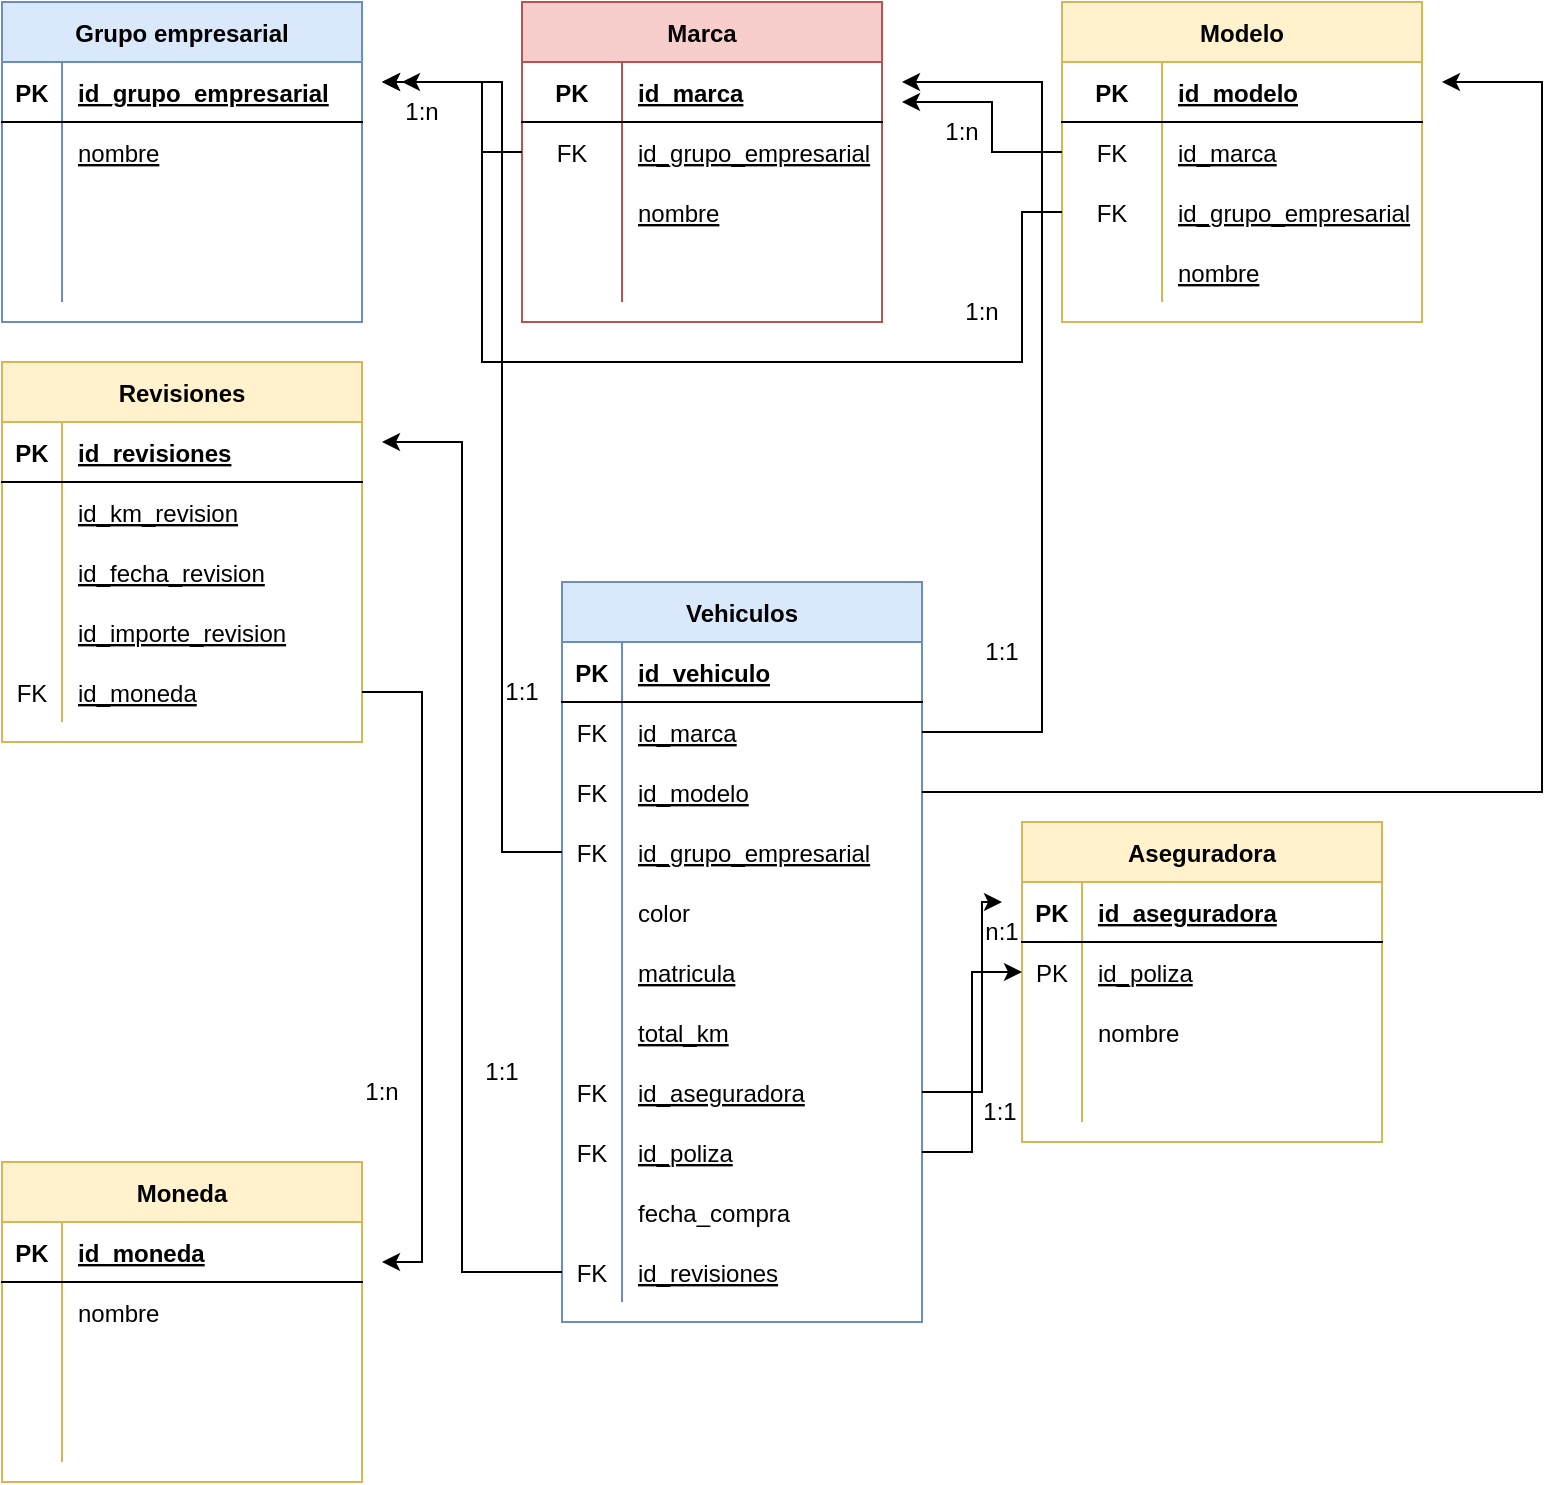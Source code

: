 <mxfile version="20.3.0" type="device"><diagram id="R2lEEEUBdFMjLlhIrx00" name="Page-1"><mxGraphModel dx="1422" dy="857" grid="1" gridSize="10" guides="1" tooltips="1" connect="1" arrows="1" fold="1" page="1" pageScale="1" pageWidth="850" pageHeight="1100" math="0" shadow="0" extFonts="Permanent Marker^https://fonts.googleapis.com/css?family=Permanent+Marker"><root><mxCell id="0"/><mxCell id="1" parent="0"/><mxCell id="Fp24YsjVbEbdBjjGqrhD-1" value="Vehiculos" style="shape=table;startSize=30;container=1;collapsible=1;childLayout=tableLayout;fixedRows=1;rowLines=0;fontStyle=1;align=center;resizeLast=1;fillColor=#dae8fc;strokeColor=#6c8ebf;" vertex="1" parent="1"><mxGeometry x="330" y="360" width="180" height="370" as="geometry"/></mxCell><mxCell id="Fp24YsjVbEbdBjjGqrhD-2" value="" style="shape=tableRow;horizontal=0;startSize=0;swimlaneHead=0;swimlaneBody=0;fillColor=none;collapsible=0;dropTarget=0;points=[[0,0.5],[1,0.5]];portConstraint=eastwest;top=0;left=0;right=0;bottom=1;" vertex="1" parent="Fp24YsjVbEbdBjjGqrhD-1"><mxGeometry y="30" width="180" height="30" as="geometry"/></mxCell><mxCell id="Fp24YsjVbEbdBjjGqrhD-3" value="PK" style="shape=partialRectangle;connectable=0;fillColor=none;top=0;left=0;bottom=0;right=0;fontStyle=1;overflow=hidden;" vertex="1" parent="Fp24YsjVbEbdBjjGqrhD-2"><mxGeometry width="30" height="30" as="geometry"><mxRectangle width="30" height="30" as="alternateBounds"/></mxGeometry></mxCell><mxCell id="Fp24YsjVbEbdBjjGqrhD-4" value="id_vehiculo" style="shape=partialRectangle;connectable=0;fillColor=none;top=0;left=0;bottom=0;right=0;align=left;spacingLeft=6;fontStyle=5;overflow=hidden;" vertex="1" parent="Fp24YsjVbEbdBjjGqrhD-2"><mxGeometry x="30" width="150" height="30" as="geometry"><mxRectangle width="150" height="30" as="alternateBounds"/></mxGeometry></mxCell><mxCell id="Fp24YsjVbEbdBjjGqrhD-5" value="" style="shape=tableRow;horizontal=0;startSize=0;swimlaneHead=0;swimlaneBody=0;fillColor=none;collapsible=0;dropTarget=0;points=[[0,0.5],[1,0.5]];portConstraint=eastwest;top=0;left=0;right=0;bottom=0;" vertex="1" parent="Fp24YsjVbEbdBjjGqrhD-1"><mxGeometry y="60" width="180" height="30" as="geometry"/></mxCell><mxCell id="Fp24YsjVbEbdBjjGqrhD-6" value="FK" style="shape=partialRectangle;connectable=0;fillColor=none;top=0;left=0;bottom=0;right=0;editable=1;overflow=hidden;" vertex="1" parent="Fp24YsjVbEbdBjjGqrhD-5"><mxGeometry width="30" height="30" as="geometry"><mxRectangle width="30" height="30" as="alternateBounds"/></mxGeometry></mxCell><mxCell id="Fp24YsjVbEbdBjjGqrhD-7" value="id_marca" style="shape=partialRectangle;connectable=0;fillColor=none;top=0;left=0;bottom=0;right=0;align=left;spacingLeft=6;overflow=hidden;fontStyle=4" vertex="1" parent="Fp24YsjVbEbdBjjGqrhD-5"><mxGeometry x="30" width="150" height="30" as="geometry"><mxRectangle width="150" height="30" as="alternateBounds"/></mxGeometry></mxCell><mxCell id="Fp24YsjVbEbdBjjGqrhD-8" value="" style="shape=tableRow;horizontal=0;startSize=0;swimlaneHead=0;swimlaneBody=0;fillColor=none;collapsible=0;dropTarget=0;points=[[0,0.5],[1,0.5]];portConstraint=eastwest;top=0;left=0;right=0;bottom=0;" vertex="1" parent="Fp24YsjVbEbdBjjGqrhD-1"><mxGeometry y="90" width="180" height="30" as="geometry"/></mxCell><mxCell id="Fp24YsjVbEbdBjjGqrhD-9" value="FK" style="shape=partialRectangle;connectable=0;fillColor=none;top=0;left=0;bottom=0;right=0;editable=1;overflow=hidden;" vertex="1" parent="Fp24YsjVbEbdBjjGqrhD-8"><mxGeometry width="30" height="30" as="geometry"><mxRectangle width="30" height="30" as="alternateBounds"/></mxGeometry></mxCell><mxCell id="Fp24YsjVbEbdBjjGqrhD-10" value="id_modelo" style="shape=partialRectangle;connectable=0;fillColor=none;top=0;left=0;bottom=0;right=0;align=left;spacingLeft=6;overflow=hidden;fontStyle=4" vertex="1" parent="Fp24YsjVbEbdBjjGqrhD-8"><mxGeometry x="30" width="150" height="30" as="geometry"><mxRectangle width="150" height="30" as="alternateBounds"/></mxGeometry></mxCell><mxCell id="Fp24YsjVbEbdBjjGqrhD-11" value="" style="shape=tableRow;horizontal=0;startSize=0;swimlaneHead=0;swimlaneBody=0;fillColor=none;collapsible=0;dropTarget=0;points=[[0,0.5],[1,0.5]];portConstraint=eastwest;top=0;left=0;right=0;bottom=0;" vertex="1" parent="Fp24YsjVbEbdBjjGqrhD-1"><mxGeometry y="120" width="180" height="30" as="geometry"/></mxCell><mxCell id="Fp24YsjVbEbdBjjGqrhD-12" value="FK" style="shape=partialRectangle;connectable=0;fillColor=none;top=0;left=0;bottom=0;right=0;editable=1;overflow=hidden;" vertex="1" parent="Fp24YsjVbEbdBjjGqrhD-11"><mxGeometry width="30" height="30" as="geometry"><mxRectangle width="30" height="30" as="alternateBounds"/></mxGeometry></mxCell><mxCell id="Fp24YsjVbEbdBjjGqrhD-13" value="id_grupo_empresarial" style="shape=partialRectangle;connectable=0;fillColor=none;top=0;left=0;bottom=0;right=0;align=left;spacingLeft=6;overflow=hidden;fontStyle=4" vertex="1" parent="Fp24YsjVbEbdBjjGqrhD-11"><mxGeometry x="30" width="150" height="30" as="geometry"><mxRectangle width="150" height="30" as="alternateBounds"/></mxGeometry></mxCell><mxCell id="Fp24YsjVbEbdBjjGqrhD-65" value="" style="shape=tableRow;horizontal=0;startSize=0;swimlaneHead=0;swimlaneBody=0;fillColor=none;collapsible=0;dropTarget=0;points=[[0,0.5],[1,0.5]];portConstraint=eastwest;top=0;left=0;right=0;bottom=0;" vertex="1" parent="Fp24YsjVbEbdBjjGqrhD-1"><mxGeometry y="150" width="180" height="30" as="geometry"/></mxCell><mxCell id="Fp24YsjVbEbdBjjGqrhD-66" value="" style="shape=partialRectangle;connectable=0;fillColor=none;top=0;left=0;bottom=0;right=0;editable=1;overflow=hidden;" vertex="1" parent="Fp24YsjVbEbdBjjGqrhD-65"><mxGeometry width="30" height="30" as="geometry"><mxRectangle width="30" height="30" as="alternateBounds"/></mxGeometry></mxCell><mxCell id="Fp24YsjVbEbdBjjGqrhD-67" value="color" style="shape=partialRectangle;connectable=0;fillColor=none;top=0;left=0;bottom=0;right=0;align=left;spacingLeft=6;overflow=hidden;fontStyle=0" vertex="1" parent="Fp24YsjVbEbdBjjGqrhD-65"><mxGeometry x="30" width="150" height="30" as="geometry"><mxRectangle width="150" height="30" as="alternateBounds"/></mxGeometry></mxCell><mxCell id="Fp24YsjVbEbdBjjGqrhD-68" value="" style="shape=tableRow;horizontal=0;startSize=0;swimlaneHead=0;swimlaneBody=0;fillColor=none;collapsible=0;dropTarget=0;points=[[0,0.5],[1,0.5]];portConstraint=eastwest;top=0;left=0;right=0;bottom=0;" vertex="1" parent="Fp24YsjVbEbdBjjGqrhD-1"><mxGeometry y="180" width="180" height="30" as="geometry"/></mxCell><mxCell id="Fp24YsjVbEbdBjjGqrhD-69" value="" style="shape=partialRectangle;connectable=0;fillColor=none;top=0;left=0;bottom=0;right=0;editable=1;overflow=hidden;" vertex="1" parent="Fp24YsjVbEbdBjjGqrhD-68"><mxGeometry width="30" height="30" as="geometry"><mxRectangle width="30" height="30" as="alternateBounds"/></mxGeometry></mxCell><mxCell id="Fp24YsjVbEbdBjjGqrhD-70" value="matricula" style="shape=partialRectangle;connectable=0;fillColor=none;top=0;left=0;bottom=0;right=0;align=left;spacingLeft=6;overflow=hidden;fontStyle=4" vertex="1" parent="Fp24YsjVbEbdBjjGqrhD-68"><mxGeometry x="30" width="150" height="30" as="geometry"><mxRectangle width="150" height="30" as="alternateBounds"/></mxGeometry></mxCell><mxCell id="Fp24YsjVbEbdBjjGqrhD-71" value="" style="shape=tableRow;horizontal=0;startSize=0;swimlaneHead=0;swimlaneBody=0;fillColor=none;collapsible=0;dropTarget=0;points=[[0,0.5],[1,0.5]];portConstraint=eastwest;top=0;left=0;right=0;bottom=0;" vertex="1" parent="Fp24YsjVbEbdBjjGqrhD-1"><mxGeometry y="210" width="180" height="30" as="geometry"/></mxCell><mxCell id="Fp24YsjVbEbdBjjGqrhD-72" value="" style="shape=partialRectangle;connectable=0;fillColor=none;top=0;left=0;bottom=0;right=0;editable=1;overflow=hidden;" vertex="1" parent="Fp24YsjVbEbdBjjGqrhD-71"><mxGeometry width="30" height="30" as="geometry"><mxRectangle width="30" height="30" as="alternateBounds"/></mxGeometry></mxCell><mxCell id="Fp24YsjVbEbdBjjGqrhD-73" value="total_km" style="shape=partialRectangle;connectable=0;fillColor=none;top=0;left=0;bottom=0;right=0;align=left;spacingLeft=6;overflow=hidden;fontStyle=4" vertex="1" parent="Fp24YsjVbEbdBjjGqrhD-71"><mxGeometry x="30" width="150" height="30" as="geometry"><mxRectangle width="150" height="30" as="alternateBounds"/></mxGeometry></mxCell><mxCell id="Fp24YsjVbEbdBjjGqrhD-74" value="" style="shape=tableRow;horizontal=0;startSize=0;swimlaneHead=0;swimlaneBody=0;fillColor=none;collapsible=0;dropTarget=0;points=[[0,0.5],[1,0.5]];portConstraint=eastwest;top=0;left=0;right=0;bottom=0;" vertex="1" parent="Fp24YsjVbEbdBjjGqrhD-1"><mxGeometry y="240" width="180" height="30" as="geometry"/></mxCell><mxCell id="Fp24YsjVbEbdBjjGqrhD-75" value="FK" style="shape=partialRectangle;connectable=0;fillColor=none;top=0;left=0;bottom=0;right=0;editable=1;overflow=hidden;" vertex="1" parent="Fp24YsjVbEbdBjjGqrhD-74"><mxGeometry width="30" height="30" as="geometry"><mxRectangle width="30" height="30" as="alternateBounds"/></mxGeometry></mxCell><mxCell id="Fp24YsjVbEbdBjjGqrhD-76" value="id_aseguradora" style="shape=partialRectangle;connectable=0;fillColor=none;top=0;left=0;bottom=0;right=0;align=left;spacingLeft=6;overflow=hidden;fontStyle=4" vertex="1" parent="Fp24YsjVbEbdBjjGqrhD-74"><mxGeometry x="30" width="150" height="30" as="geometry"><mxRectangle width="150" height="30" as="alternateBounds"/></mxGeometry></mxCell><mxCell id="Fp24YsjVbEbdBjjGqrhD-90" value="" style="shape=tableRow;horizontal=0;startSize=0;swimlaneHead=0;swimlaneBody=0;fillColor=none;collapsible=0;dropTarget=0;points=[[0,0.5],[1,0.5]];portConstraint=eastwest;top=0;left=0;right=0;bottom=0;" vertex="1" parent="Fp24YsjVbEbdBjjGqrhD-1"><mxGeometry y="270" width="180" height="30" as="geometry"/></mxCell><mxCell id="Fp24YsjVbEbdBjjGqrhD-91" value="FK" style="shape=partialRectangle;connectable=0;fillColor=none;top=0;left=0;bottom=0;right=0;editable=1;overflow=hidden;" vertex="1" parent="Fp24YsjVbEbdBjjGqrhD-90"><mxGeometry width="30" height="30" as="geometry"><mxRectangle width="30" height="30" as="alternateBounds"/></mxGeometry></mxCell><mxCell id="Fp24YsjVbEbdBjjGqrhD-92" value="id_poliza" style="shape=partialRectangle;connectable=0;fillColor=none;top=0;left=0;bottom=0;right=0;align=left;spacingLeft=6;overflow=hidden;fontStyle=4" vertex="1" parent="Fp24YsjVbEbdBjjGqrhD-90"><mxGeometry x="30" width="150" height="30" as="geometry"><mxRectangle width="150" height="30" as="alternateBounds"/></mxGeometry></mxCell><mxCell id="Fp24YsjVbEbdBjjGqrhD-93" value="" style="shape=tableRow;horizontal=0;startSize=0;swimlaneHead=0;swimlaneBody=0;fillColor=none;collapsible=0;dropTarget=0;points=[[0,0.5],[1,0.5]];portConstraint=eastwest;top=0;left=0;right=0;bottom=0;" vertex="1" parent="Fp24YsjVbEbdBjjGqrhD-1"><mxGeometry y="300" width="180" height="30" as="geometry"/></mxCell><mxCell id="Fp24YsjVbEbdBjjGqrhD-94" value="" style="shape=partialRectangle;connectable=0;fillColor=none;top=0;left=0;bottom=0;right=0;editable=1;overflow=hidden;" vertex="1" parent="Fp24YsjVbEbdBjjGqrhD-93"><mxGeometry width="30" height="30" as="geometry"><mxRectangle width="30" height="30" as="alternateBounds"/></mxGeometry></mxCell><mxCell id="Fp24YsjVbEbdBjjGqrhD-95" value="fecha_compra" style="shape=partialRectangle;connectable=0;fillColor=none;top=0;left=0;bottom=0;right=0;align=left;spacingLeft=6;overflow=hidden;" vertex="1" parent="Fp24YsjVbEbdBjjGqrhD-93"><mxGeometry x="30" width="150" height="30" as="geometry"><mxRectangle width="150" height="30" as="alternateBounds"/></mxGeometry></mxCell><mxCell id="Fp24YsjVbEbdBjjGqrhD-130" value="" style="shape=tableRow;horizontal=0;startSize=0;swimlaneHead=0;swimlaneBody=0;fillColor=none;collapsible=0;dropTarget=0;points=[[0,0.5],[1,0.5]];portConstraint=eastwest;top=0;left=0;right=0;bottom=0;" vertex="1" parent="Fp24YsjVbEbdBjjGqrhD-1"><mxGeometry y="330" width="180" height="30" as="geometry"/></mxCell><mxCell id="Fp24YsjVbEbdBjjGqrhD-131" value="FK" style="shape=partialRectangle;connectable=0;fillColor=none;top=0;left=0;bottom=0;right=0;editable=1;overflow=hidden;" vertex="1" parent="Fp24YsjVbEbdBjjGqrhD-130"><mxGeometry width="30" height="30" as="geometry"><mxRectangle width="30" height="30" as="alternateBounds"/></mxGeometry></mxCell><mxCell id="Fp24YsjVbEbdBjjGqrhD-132" value="id_revisiones" style="shape=partialRectangle;connectable=0;fillColor=none;top=0;left=0;bottom=0;right=0;align=left;spacingLeft=6;overflow=hidden;fontStyle=4" vertex="1" parent="Fp24YsjVbEbdBjjGqrhD-130"><mxGeometry x="30" width="150" height="30" as="geometry"><mxRectangle width="150" height="30" as="alternateBounds"/></mxGeometry></mxCell><mxCell id="Fp24YsjVbEbdBjjGqrhD-26" value="Marca" style="shape=table;startSize=30;container=1;collapsible=1;childLayout=tableLayout;fixedRows=1;rowLines=0;fontStyle=1;align=center;resizeLast=1;fillColor=#f8cecc;strokeColor=#b85450;" vertex="1" parent="1"><mxGeometry x="310" y="70" width="180" height="160" as="geometry"/></mxCell><mxCell id="Fp24YsjVbEbdBjjGqrhD-27" value="" style="shape=tableRow;horizontal=0;startSize=0;swimlaneHead=0;swimlaneBody=0;fillColor=none;collapsible=0;dropTarget=0;points=[[0,0.5],[1,0.5]];portConstraint=eastwest;top=0;left=0;right=0;bottom=1;" vertex="1" parent="Fp24YsjVbEbdBjjGqrhD-26"><mxGeometry y="30" width="180" height="30" as="geometry"/></mxCell><mxCell id="Fp24YsjVbEbdBjjGqrhD-28" value="PK" style="shape=partialRectangle;connectable=0;fillColor=none;top=0;left=0;bottom=0;right=0;fontStyle=1;overflow=hidden;" vertex="1" parent="Fp24YsjVbEbdBjjGqrhD-27"><mxGeometry width="50" height="30" as="geometry"><mxRectangle width="50" height="30" as="alternateBounds"/></mxGeometry></mxCell><mxCell id="Fp24YsjVbEbdBjjGqrhD-29" value="id_marca" style="shape=partialRectangle;connectable=0;fillColor=none;top=0;left=0;bottom=0;right=0;align=left;spacingLeft=6;fontStyle=5;overflow=hidden;" vertex="1" parent="Fp24YsjVbEbdBjjGqrhD-27"><mxGeometry x="50" width="130" height="30" as="geometry"><mxRectangle width="130" height="30" as="alternateBounds"/></mxGeometry></mxCell><mxCell id="Fp24YsjVbEbdBjjGqrhD-30" value="" style="shape=tableRow;horizontal=0;startSize=0;swimlaneHead=0;swimlaneBody=0;fillColor=none;collapsible=0;dropTarget=0;points=[[0,0.5],[1,0.5]];portConstraint=eastwest;top=0;left=0;right=0;bottom=0;" vertex="1" parent="Fp24YsjVbEbdBjjGqrhD-26"><mxGeometry y="60" width="180" height="30" as="geometry"/></mxCell><mxCell id="Fp24YsjVbEbdBjjGqrhD-31" value="FK" style="shape=partialRectangle;connectable=0;fillColor=none;top=0;left=0;bottom=0;right=0;editable=1;overflow=hidden;" vertex="1" parent="Fp24YsjVbEbdBjjGqrhD-30"><mxGeometry width="50" height="30" as="geometry"><mxRectangle width="50" height="30" as="alternateBounds"/></mxGeometry></mxCell><mxCell id="Fp24YsjVbEbdBjjGqrhD-32" value="id_grupo_empresarial" style="shape=partialRectangle;connectable=0;fillColor=none;top=0;left=0;bottom=0;right=0;align=left;spacingLeft=6;overflow=hidden;fontStyle=4" vertex="1" parent="Fp24YsjVbEbdBjjGqrhD-30"><mxGeometry x="50" width="130" height="30" as="geometry"><mxRectangle width="130" height="30" as="alternateBounds"/></mxGeometry></mxCell><mxCell id="Fp24YsjVbEbdBjjGqrhD-33" value="" style="shape=tableRow;horizontal=0;startSize=0;swimlaneHead=0;swimlaneBody=0;fillColor=none;collapsible=0;dropTarget=0;points=[[0,0.5],[1,0.5]];portConstraint=eastwest;top=0;left=0;right=0;bottom=0;" vertex="1" parent="Fp24YsjVbEbdBjjGqrhD-26"><mxGeometry y="90" width="180" height="30" as="geometry"/></mxCell><mxCell id="Fp24YsjVbEbdBjjGqrhD-34" value="" style="shape=partialRectangle;connectable=0;fillColor=none;top=0;left=0;bottom=0;right=0;editable=1;overflow=hidden;" vertex="1" parent="Fp24YsjVbEbdBjjGqrhD-33"><mxGeometry width="50" height="30" as="geometry"><mxRectangle width="50" height="30" as="alternateBounds"/></mxGeometry></mxCell><mxCell id="Fp24YsjVbEbdBjjGqrhD-35" value="nombre" style="shape=partialRectangle;connectable=0;fillColor=none;top=0;left=0;bottom=0;right=0;align=left;spacingLeft=6;overflow=hidden;fontStyle=4" vertex="1" parent="Fp24YsjVbEbdBjjGqrhD-33"><mxGeometry x="50" width="130" height="30" as="geometry"><mxRectangle width="130" height="30" as="alternateBounds"/></mxGeometry></mxCell><mxCell id="Fp24YsjVbEbdBjjGqrhD-36" value="" style="shape=tableRow;horizontal=0;startSize=0;swimlaneHead=0;swimlaneBody=0;fillColor=none;collapsible=0;dropTarget=0;points=[[0,0.5],[1,0.5]];portConstraint=eastwest;top=0;left=0;right=0;bottom=0;" vertex="1" parent="Fp24YsjVbEbdBjjGqrhD-26"><mxGeometry y="120" width="180" height="30" as="geometry"/></mxCell><mxCell id="Fp24YsjVbEbdBjjGqrhD-37" value="" style="shape=partialRectangle;connectable=0;fillColor=none;top=0;left=0;bottom=0;right=0;editable=1;overflow=hidden;" vertex="1" parent="Fp24YsjVbEbdBjjGqrhD-36"><mxGeometry width="50" height="30" as="geometry"><mxRectangle width="50" height="30" as="alternateBounds"/></mxGeometry></mxCell><mxCell id="Fp24YsjVbEbdBjjGqrhD-38" value="" style="shape=partialRectangle;connectable=0;fillColor=none;top=0;left=0;bottom=0;right=0;align=left;spacingLeft=6;overflow=hidden;" vertex="1" parent="Fp24YsjVbEbdBjjGqrhD-36"><mxGeometry x="50" width="130" height="30" as="geometry"><mxRectangle width="130" height="30" as="alternateBounds"/></mxGeometry></mxCell><mxCell id="Fp24YsjVbEbdBjjGqrhD-39" value="Modelo" style="shape=table;startSize=30;container=1;collapsible=1;childLayout=tableLayout;fixedRows=1;rowLines=0;fontStyle=1;align=center;resizeLast=1;fillColor=#fff2cc;strokeColor=#d6b656;" vertex="1" parent="1"><mxGeometry x="580" y="70" width="180" height="160" as="geometry"/></mxCell><mxCell id="Fp24YsjVbEbdBjjGqrhD-40" value="" style="shape=tableRow;horizontal=0;startSize=0;swimlaneHead=0;swimlaneBody=0;fillColor=none;collapsible=0;dropTarget=0;points=[[0,0.5],[1,0.5]];portConstraint=eastwest;top=0;left=0;right=0;bottom=1;" vertex="1" parent="Fp24YsjVbEbdBjjGqrhD-39"><mxGeometry y="30" width="180" height="30" as="geometry"/></mxCell><mxCell id="Fp24YsjVbEbdBjjGqrhD-41" value="PK" style="shape=partialRectangle;connectable=0;fillColor=none;top=0;left=0;bottom=0;right=0;fontStyle=1;overflow=hidden;" vertex="1" parent="Fp24YsjVbEbdBjjGqrhD-40"><mxGeometry width="50" height="30" as="geometry"><mxRectangle width="50" height="30" as="alternateBounds"/></mxGeometry></mxCell><mxCell id="Fp24YsjVbEbdBjjGqrhD-42" value="id_modelo" style="shape=partialRectangle;connectable=0;fillColor=none;top=0;left=0;bottom=0;right=0;align=left;spacingLeft=6;fontStyle=5;overflow=hidden;" vertex="1" parent="Fp24YsjVbEbdBjjGqrhD-40"><mxGeometry x="50" width="130" height="30" as="geometry"><mxRectangle width="130" height="30" as="alternateBounds"/></mxGeometry></mxCell><mxCell id="Fp24YsjVbEbdBjjGqrhD-43" value="" style="shape=tableRow;horizontal=0;startSize=0;swimlaneHead=0;swimlaneBody=0;fillColor=none;collapsible=0;dropTarget=0;points=[[0,0.5],[1,0.5]];portConstraint=eastwest;top=0;left=0;right=0;bottom=0;" vertex="1" parent="Fp24YsjVbEbdBjjGqrhD-39"><mxGeometry y="60" width="180" height="30" as="geometry"/></mxCell><mxCell id="Fp24YsjVbEbdBjjGqrhD-44" value="FK" style="shape=partialRectangle;connectable=0;fillColor=none;top=0;left=0;bottom=0;right=0;editable=1;overflow=hidden;" vertex="1" parent="Fp24YsjVbEbdBjjGqrhD-43"><mxGeometry width="50" height="30" as="geometry"><mxRectangle width="50" height="30" as="alternateBounds"/></mxGeometry></mxCell><mxCell id="Fp24YsjVbEbdBjjGqrhD-45" value="id_marca" style="shape=partialRectangle;connectable=0;fillColor=none;top=0;left=0;bottom=0;right=0;align=left;spacingLeft=6;overflow=hidden;fontStyle=4" vertex="1" parent="Fp24YsjVbEbdBjjGqrhD-43"><mxGeometry x="50" width="130" height="30" as="geometry"><mxRectangle width="130" height="30" as="alternateBounds"/></mxGeometry></mxCell><mxCell id="Fp24YsjVbEbdBjjGqrhD-46" value="" style="shape=tableRow;horizontal=0;startSize=0;swimlaneHead=0;swimlaneBody=0;fillColor=none;collapsible=0;dropTarget=0;points=[[0,0.5],[1,0.5]];portConstraint=eastwest;top=0;left=0;right=0;bottom=0;" vertex="1" parent="Fp24YsjVbEbdBjjGqrhD-39"><mxGeometry y="90" width="180" height="30" as="geometry"/></mxCell><mxCell id="Fp24YsjVbEbdBjjGqrhD-47" value="FK" style="shape=partialRectangle;connectable=0;fillColor=none;top=0;left=0;bottom=0;right=0;editable=1;overflow=hidden;" vertex="1" parent="Fp24YsjVbEbdBjjGqrhD-46"><mxGeometry width="50" height="30" as="geometry"><mxRectangle width="50" height="30" as="alternateBounds"/></mxGeometry></mxCell><mxCell id="Fp24YsjVbEbdBjjGqrhD-48" value="id_grupo_empresarial" style="shape=partialRectangle;connectable=0;fillColor=none;top=0;left=0;bottom=0;right=0;align=left;spacingLeft=6;overflow=hidden;fontStyle=4" vertex="1" parent="Fp24YsjVbEbdBjjGqrhD-46"><mxGeometry x="50" width="130" height="30" as="geometry"><mxRectangle width="130" height="30" as="alternateBounds"/></mxGeometry></mxCell><mxCell id="Fp24YsjVbEbdBjjGqrhD-49" value="" style="shape=tableRow;horizontal=0;startSize=0;swimlaneHead=0;swimlaneBody=0;fillColor=none;collapsible=0;dropTarget=0;points=[[0,0.5],[1,0.5]];portConstraint=eastwest;top=0;left=0;right=0;bottom=0;" vertex="1" parent="Fp24YsjVbEbdBjjGqrhD-39"><mxGeometry y="120" width="180" height="30" as="geometry"/></mxCell><mxCell id="Fp24YsjVbEbdBjjGqrhD-50" value="" style="shape=partialRectangle;connectable=0;fillColor=none;top=0;left=0;bottom=0;right=0;editable=1;overflow=hidden;" vertex="1" parent="Fp24YsjVbEbdBjjGqrhD-49"><mxGeometry width="50" height="30" as="geometry"><mxRectangle width="50" height="30" as="alternateBounds"/></mxGeometry></mxCell><mxCell id="Fp24YsjVbEbdBjjGqrhD-51" value="nombre" style="shape=partialRectangle;connectable=0;fillColor=none;top=0;left=0;bottom=0;right=0;align=left;spacingLeft=6;overflow=hidden;fontStyle=4" vertex="1" parent="Fp24YsjVbEbdBjjGqrhD-49"><mxGeometry x="50" width="130" height="30" as="geometry"><mxRectangle width="130" height="30" as="alternateBounds"/></mxGeometry></mxCell><mxCell id="Fp24YsjVbEbdBjjGqrhD-52" value="Grupo empresarial" style="shape=table;startSize=30;container=1;collapsible=1;childLayout=tableLayout;fixedRows=1;rowLines=0;fontStyle=1;align=center;resizeLast=1;fillColor=#dae8fc;strokeColor=#6c8ebf;" vertex="1" parent="1"><mxGeometry x="50" y="70" width="180" height="160" as="geometry"/></mxCell><mxCell id="Fp24YsjVbEbdBjjGqrhD-53" value="" style="shape=tableRow;horizontal=0;startSize=0;swimlaneHead=0;swimlaneBody=0;fillColor=none;collapsible=0;dropTarget=0;points=[[0,0.5],[1,0.5]];portConstraint=eastwest;top=0;left=0;right=0;bottom=1;" vertex="1" parent="Fp24YsjVbEbdBjjGqrhD-52"><mxGeometry y="30" width="180" height="30" as="geometry"/></mxCell><mxCell id="Fp24YsjVbEbdBjjGqrhD-54" value="PK" style="shape=partialRectangle;connectable=0;fillColor=none;top=0;left=0;bottom=0;right=0;fontStyle=1;overflow=hidden;" vertex="1" parent="Fp24YsjVbEbdBjjGqrhD-53"><mxGeometry width="30" height="30" as="geometry"><mxRectangle width="30" height="30" as="alternateBounds"/></mxGeometry></mxCell><mxCell id="Fp24YsjVbEbdBjjGqrhD-55" value="id_grupo_empresarial" style="shape=partialRectangle;connectable=0;fillColor=none;top=0;left=0;bottom=0;right=0;align=left;spacingLeft=6;fontStyle=5;overflow=hidden;" vertex="1" parent="Fp24YsjVbEbdBjjGqrhD-53"><mxGeometry x="30" width="150" height="30" as="geometry"><mxRectangle width="150" height="30" as="alternateBounds"/></mxGeometry></mxCell><mxCell id="Fp24YsjVbEbdBjjGqrhD-56" value="" style="shape=tableRow;horizontal=0;startSize=0;swimlaneHead=0;swimlaneBody=0;fillColor=none;collapsible=0;dropTarget=0;points=[[0,0.5],[1,0.5]];portConstraint=eastwest;top=0;left=0;right=0;bottom=0;" vertex="1" parent="Fp24YsjVbEbdBjjGqrhD-52"><mxGeometry y="60" width="180" height="30" as="geometry"/></mxCell><mxCell id="Fp24YsjVbEbdBjjGqrhD-57" value="" style="shape=partialRectangle;connectable=0;fillColor=none;top=0;left=0;bottom=0;right=0;editable=1;overflow=hidden;" vertex="1" parent="Fp24YsjVbEbdBjjGqrhD-56"><mxGeometry width="30" height="30" as="geometry"><mxRectangle width="30" height="30" as="alternateBounds"/></mxGeometry></mxCell><mxCell id="Fp24YsjVbEbdBjjGqrhD-58" value="nombre" style="shape=partialRectangle;connectable=0;fillColor=none;top=0;left=0;bottom=0;right=0;align=left;spacingLeft=6;overflow=hidden;fontStyle=4" vertex="1" parent="Fp24YsjVbEbdBjjGqrhD-56"><mxGeometry x="30" width="150" height="30" as="geometry"><mxRectangle width="150" height="30" as="alternateBounds"/></mxGeometry></mxCell><mxCell id="Fp24YsjVbEbdBjjGqrhD-59" value="" style="shape=tableRow;horizontal=0;startSize=0;swimlaneHead=0;swimlaneBody=0;fillColor=none;collapsible=0;dropTarget=0;points=[[0,0.5],[1,0.5]];portConstraint=eastwest;top=0;left=0;right=0;bottom=0;" vertex="1" parent="Fp24YsjVbEbdBjjGqrhD-52"><mxGeometry y="90" width="180" height="30" as="geometry"/></mxCell><mxCell id="Fp24YsjVbEbdBjjGqrhD-60" value="" style="shape=partialRectangle;connectable=0;fillColor=none;top=0;left=0;bottom=0;right=0;editable=1;overflow=hidden;" vertex="1" parent="Fp24YsjVbEbdBjjGqrhD-59"><mxGeometry width="30" height="30" as="geometry"><mxRectangle width="30" height="30" as="alternateBounds"/></mxGeometry></mxCell><mxCell id="Fp24YsjVbEbdBjjGqrhD-61" value="" style="shape=partialRectangle;connectable=0;fillColor=none;top=0;left=0;bottom=0;right=0;align=left;spacingLeft=6;overflow=hidden;" vertex="1" parent="Fp24YsjVbEbdBjjGqrhD-59"><mxGeometry x="30" width="150" height="30" as="geometry"><mxRectangle width="150" height="30" as="alternateBounds"/></mxGeometry></mxCell><mxCell id="Fp24YsjVbEbdBjjGqrhD-62" value="" style="shape=tableRow;horizontal=0;startSize=0;swimlaneHead=0;swimlaneBody=0;fillColor=none;collapsible=0;dropTarget=0;points=[[0,0.5],[1,0.5]];portConstraint=eastwest;top=0;left=0;right=0;bottom=0;" vertex="1" parent="Fp24YsjVbEbdBjjGqrhD-52"><mxGeometry y="120" width="180" height="30" as="geometry"/></mxCell><mxCell id="Fp24YsjVbEbdBjjGqrhD-63" value="" style="shape=partialRectangle;connectable=0;fillColor=none;top=0;left=0;bottom=0;right=0;editable=1;overflow=hidden;" vertex="1" parent="Fp24YsjVbEbdBjjGqrhD-62"><mxGeometry width="30" height="30" as="geometry"><mxRectangle width="30" height="30" as="alternateBounds"/></mxGeometry></mxCell><mxCell id="Fp24YsjVbEbdBjjGqrhD-64" value="" style="shape=partialRectangle;connectable=0;fillColor=none;top=0;left=0;bottom=0;right=0;align=left;spacingLeft=6;overflow=hidden;" vertex="1" parent="Fp24YsjVbEbdBjjGqrhD-62"><mxGeometry x="30" width="150" height="30" as="geometry"><mxRectangle width="150" height="30" as="alternateBounds"/></mxGeometry></mxCell><mxCell id="Fp24YsjVbEbdBjjGqrhD-77" value="Aseguradora" style="shape=table;startSize=30;container=1;collapsible=1;childLayout=tableLayout;fixedRows=1;rowLines=0;fontStyle=1;align=center;resizeLast=1;fillColor=#fff2cc;strokeColor=#d6b656;" vertex="1" parent="1"><mxGeometry x="560" y="480" width="180" height="160" as="geometry"/></mxCell><mxCell id="Fp24YsjVbEbdBjjGqrhD-78" value="" style="shape=tableRow;horizontal=0;startSize=0;swimlaneHead=0;swimlaneBody=0;fillColor=none;collapsible=0;dropTarget=0;points=[[0,0.5],[1,0.5]];portConstraint=eastwest;top=0;left=0;right=0;bottom=1;" vertex="1" parent="Fp24YsjVbEbdBjjGqrhD-77"><mxGeometry y="30" width="180" height="30" as="geometry"/></mxCell><mxCell id="Fp24YsjVbEbdBjjGqrhD-79" value="PK" style="shape=partialRectangle;connectable=0;fillColor=none;top=0;left=0;bottom=0;right=0;fontStyle=1;overflow=hidden;" vertex="1" parent="Fp24YsjVbEbdBjjGqrhD-78"><mxGeometry width="30" height="30" as="geometry"><mxRectangle width="30" height="30" as="alternateBounds"/></mxGeometry></mxCell><mxCell id="Fp24YsjVbEbdBjjGqrhD-80" value="id_aseguradora" style="shape=partialRectangle;connectable=0;fillColor=none;top=0;left=0;bottom=0;right=0;align=left;spacingLeft=6;fontStyle=5;overflow=hidden;" vertex="1" parent="Fp24YsjVbEbdBjjGqrhD-78"><mxGeometry x="30" width="150" height="30" as="geometry"><mxRectangle width="150" height="30" as="alternateBounds"/></mxGeometry></mxCell><mxCell id="Fp24YsjVbEbdBjjGqrhD-81" value="" style="shape=tableRow;horizontal=0;startSize=0;swimlaneHead=0;swimlaneBody=0;fillColor=none;collapsible=0;dropTarget=0;points=[[0,0.5],[1,0.5]];portConstraint=eastwest;top=0;left=0;right=0;bottom=0;" vertex="1" parent="Fp24YsjVbEbdBjjGqrhD-77"><mxGeometry y="60" width="180" height="30" as="geometry"/></mxCell><mxCell id="Fp24YsjVbEbdBjjGqrhD-82" value="PK" style="shape=partialRectangle;connectable=0;fillColor=none;top=0;left=0;bottom=0;right=0;editable=1;overflow=hidden;" vertex="1" parent="Fp24YsjVbEbdBjjGqrhD-81"><mxGeometry width="30" height="30" as="geometry"><mxRectangle width="30" height="30" as="alternateBounds"/></mxGeometry></mxCell><mxCell id="Fp24YsjVbEbdBjjGqrhD-83" value="id_poliza" style="shape=partialRectangle;connectable=0;fillColor=none;top=0;left=0;bottom=0;right=0;align=left;spacingLeft=6;overflow=hidden;fontStyle=4" vertex="1" parent="Fp24YsjVbEbdBjjGqrhD-81"><mxGeometry x="30" width="150" height="30" as="geometry"><mxRectangle width="150" height="30" as="alternateBounds"/></mxGeometry></mxCell><mxCell id="Fp24YsjVbEbdBjjGqrhD-84" value="" style="shape=tableRow;horizontal=0;startSize=0;swimlaneHead=0;swimlaneBody=0;fillColor=none;collapsible=0;dropTarget=0;points=[[0,0.5],[1,0.5]];portConstraint=eastwest;top=0;left=0;right=0;bottom=0;" vertex="1" parent="Fp24YsjVbEbdBjjGqrhD-77"><mxGeometry y="90" width="180" height="30" as="geometry"/></mxCell><mxCell id="Fp24YsjVbEbdBjjGqrhD-85" value="" style="shape=partialRectangle;connectable=0;fillColor=none;top=0;left=0;bottom=0;right=0;editable=1;overflow=hidden;" vertex="1" parent="Fp24YsjVbEbdBjjGqrhD-84"><mxGeometry width="30" height="30" as="geometry"><mxRectangle width="30" height="30" as="alternateBounds"/></mxGeometry></mxCell><mxCell id="Fp24YsjVbEbdBjjGqrhD-86" value="nombre" style="shape=partialRectangle;connectable=0;fillColor=none;top=0;left=0;bottom=0;right=0;align=left;spacingLeft=6;overflow=hidden;" vertex="1" parent="Fp24YsjVbEbdBjjGqrhD-84"><mxGeometry x="30" width="150" height="30" as="geometry"><mxRectangle width="150" height="30" as="alternateBounds"/></mxGeometry></mxCell><mxCell id="Fp24YsjVbEbdBjjGqrhD-87" value="" style="shape=tableRow;horizontal=0;startSize=0;swimlaneHead=0;swimlaneBody=0;fillColor=none;collapsible=0;dropTarget=0;points=[[0,0.5],[1,0.5]];portConstraint=eastwest;top=0;left=0;right=0;bottom=0;" vertex="1" parent="Fp24YsjVbEbdBjjGqrhD-77"><mxGeometry y="120" width="180" height="30" as="geometry"/></mxCell><mxCell id="Fp24YsjVbEbdBjjGqrhD-88" value="" style="shape=partialRectangle;connectable=0;fillColor=none;top=0;left=0;bottom=0;right=0;editable=1;overflow=hidden;" vertex="1" parent="Fp24YsjVbEbdBjjGqrhD-87"><mxGeometry width="30" height="30" as="geometry"><mxRectangle width="30" height="30" as="alternateBounds"/></mxGeometry></mxCell><mxCell id="Fp24YsjVbEbdBjjGqrhD-89" value="" style="shape=partialRectangle;connectable=0;fillColor=none;top=0;left=0;bottom=0;right=0;align=left;spacingLeft=6;overflow=hidden;" vertex="1" parent="Fp24YsjVbEbdBjjGqrhD-87"><mxGeometry x="30" width="150" height="30" as="geometry"><mxRectangle width="150" height="30" as="alternateBounds"/></mxGeometry></mxCell><mxCell id="Fp24YsjVbEbdBjjGqrhD-109" value="Moneda" style="shape=table;startSize=30;container=1;collapsible=1;childLayout=tableLayout;fixedRows=1;rowLines=0;fontStyle=1;align=center;resizeLast=1;fillColor=#fff2cc;strokeColor=#d6b656;" vertex="1" parent="1"><mxGeometry x="50" y="650" width="180" height="160" as="geometry"/></mxCell><mxCell id="Fp24YsjVbEbdBjjGqrhD-110" value="" style="shape=tableRow;horizontal=0;startSize=0;swimlaneHead=0;swimlaneBody=0;fillColor=none;collapsible=0;dropTarget=0;points=[[0,0.5],[1,0.5]];portConstraint=eastwest;top=0;left=0;right=0;bottom=1;" vertex="1" parent="Fp24YsjVbEbdBjjGqrhD-109"><mxGeometry y="30" width="180" height="30" as="geometry"/></mxCell><mxCell id="Fp24YsjVbEbdBjjGqrhD-111" value="PK" style="shape=partialRectangle;connectable=0;fillColor=none;top=0;left=0;bottom=0;right=0;fontStyle=1;overflow=hidden;" vertex="1" parent="Fp24YsjVbEbdBjjGqrhD-110"><mxGeometry width="30" height="30" as="geometry"><mxRectangle width="30" height="30" as="alternateBounds"/></mxGeometry></mxCell><mxCell id="Fp24YsjVbEbdBjjGqrhD-112" value="id_moneda" style="shape=partialRectangle;connectable=0;fillColor=none;top=0;left=0;bottom=0;right=0;align=left;spacingLeft=6;fontStyle=5;overflow=hidden;" vertex="1" parent="Fp24YsjVbEbdBjjGqrhD-110"><mxGeometry x="30" width="150" height="30" as="geometry"><mxRectangle width="150" height="30" as="alternateBounds"/></mxGeometry></mxCell><mxCell id="Fp24YsjVbEbdBjjGqrhD-113" value="" style="shape=tableRow;horizontal=0;startSize=0;swimlaneHead=0;swimlaneBody=0;fillColor=none;collapsible=0;dropTarget=0;points=[[0,0.5],[1,0.5]];portConstraint=eastwest;top=0;left=0;right=0;bottom=0;" vertex="1" parent="Fp24YsjVbEbdBjjGqrhD-109"><mxGeometry y="60" width="180" height="30" as="geometry"/></mxCell><mxCell id="Fp24YsjVbEbdBjjGqrhD-114" value="" style="shape=partialRectangle;connectable=0;fillColor=none;top=0;left=0;bottom=0;right=0;editable=1;overflow=hidden;" vertex="1" parent="Fp24YsjVbEbdBjjGqrhD-113"><mxGeometry width="30" height="30" as="geometry"><mxRectangle width="30" height="30" as="alternateBounds"/></mxGeometry></mxCell><mxCell id="Fp24YsjVbEbdBjjGqrhD-115" value="nombre" style="shape=partialRectangle;connectable=0;fillColor=none;top=0;left=0;bottom=0;right=0;align=left;spacingLeft=6;overflow=hidden;" vertex="1" parent="Fp24YsjVbEbdBjjGqrhD-113"><mxGeometry x="30" width="150" height="30" as="geometry"><mxRectangle width="150" height="30" as="alternateBounds"/></mxGeometry></mxCell><mxCell id="Fp24YsjVbEbdBjjGqrhD-116" value="" style="shape=tableRow;horizontal=0;startSize=0;swimlaneHead=0;swimlaneBody=0;fillColor=none;collapsible=0;dropTarget=0;points=[[0,0.5],[1,0.5]];portConstraint=eastwest;top=0;left=0;right=0;bottom=0;" vertex="1" parent="Fp24YsjVbEbdBjjGqrhD-109"><mxGeometry y="90" width="180" height="30" as="geometry"/></mxCell><mxCell id="Fp24YsjVbEbdBjjGqrhD-117" value="" style="shape=partialRectangle;connectable=0;fillColor=none;top=0;left=0;bottom=0;right=0;editable=1;overflow=hidden;" vertex="1" parent="Fp24YsjVbEbdBjjGqrhD-116"><mxGeometry width="30" height="30" as="geometry"><mxRectangle width="30" height="30" as="alternateBounds"/></mxGeometry></mxCell><mxCell id="Fp24YsjVbEbdBjjGqrhD-118" value="" style="shape=partialRectangle;connectable=0;fillColor=none;top=0;left=0;bottom=0;right=0;align=left;spacingLeft=6;overflow=hidden;" vertex="1" parent="Fp24YsjVbEbdBjjGqrhD-116"><mxGeometry x="30" width="150" height="30" as="geometry"><mxRectangle width="150" height="30" as="alternateBounds"/></mxGeometry></mxCell><mxCell id="Fp24YsjVbEbdBjjGqrhD-119" value="" style="shape=tableRow;horizontal=0;startSize=0;swimlaneHead=0;swimlaneBody=0;fillColor=none;collapsible=0;dropTarget=0;points=[[0,0.5],[1,0.5]];portConstraint=eastwest;top=0;left=0;right=0;bottom=0;" vertex="1" parent="Fp24YsjVbEbdBjjGqrhD-109"><mxGeometry y="120" width="180" height="30" as="geometry"/></mxCell><mxCell id="Fp24YsjVbEbdBjjGqrhD-120" value="" style="shape=partialRectangle;connectable=0;fillColor=none;top=0;left=0;bottom=0;right=0;editable=1;overflow=hidden;" vertex="1" parent="Fp24YsjVbEbdBjjGqrhD-119"><mxGeometry width="30" height="30" as="geometry"><mxRectangle width="30" height="30" as="alternateBounds"/></mxGeometry></mxCell><mxCell id="Fp24YsjVbEbdBjjGqrhD-121" value="" style="shape=partialRectangle;connectable=0;fillColor=none;top=0;left=0;bottom=0;right=0;align=left;spacingLeft=6;overflow=hidden;" vertex="1" parent="Fp24YsjVbEbdBjjGqrhD-119"><mxGeometry x="30" width="150" height="30" as="geometry"><mxRectangle width="150" height="30" as="alternateBounds"/></mxGeometry></mxCell><mxCell id="Fp24YsjVbEbdBjjGqrhD-133" value="Revisiones" style="shape=table;startSize=30;container=1;collapsible=1;childLayout=tableLayout;fixedRows=1;rowLines=0;fontStyle=1;align=center;resizeLast=1;fillColor=#fff2cc;strokeColor=#d6b656;" vertex="1" parent="1"><mxGeometry x="50" y="250" width="180" height="190" as="geometry"/></mxCell><mxCell id="Fp24YsjVbEbdBjjGqrhD-134" value="" style="shape=tableRow;horizontal=0;startSize=0;swimlaneHead=0;swimlaneBody=0;fillColor=none;collapsible=0;dropTarget=0;points=[[0,0.5],[1,0.5]];portConstraint=eastwest;top=0;left=0;right=0;bottom=1;" vertex="1" parent="Fp24YsjVbEbdBjjGqrhD-133"><mxGeometry y="30" width="180" height="30" as="geometry"/></mxCell><mxCell id="Fp24YsjVbEbdBjjGqrhD-135" value="PK" style="shape=partialRectangle;connectable=0;fillColor=none;top=0;left=0;bottom=0;right=0;fontStyle=1;overflow=hidden;" vertex="1" parent="Fp24YsjVbEbdBjjGqrhD-134"><mxGeometry width="30" height="30" as="geometry"><mxRectangle width="30" height="30" as="alternateBounds"/></mxGeometry></mxCell><mxCell id="Fp24YsjVbEbdBjjGqrhD-136" value="id_revisiones" style="shape=partialRectangle;connectable=0;fillColor=none;top=0;left=0;bottom=0;right=0;align=left;spacingLeft=6;fontStyle=5;overflow=hidden;" vertex="1" parent="Fp24YsjVbEbdBjjGqrhD-134"><mxGeometry x="30" width="150" height="30" as="geometry"><mxRectangle width="150" height="30" as="alternateBounds"/></mxGeometry></mxCell><mxCell id="Fp24YsjVbEbdBjjGqrhD-137" value="" style="shape=tableRow;horizontal=0;startSize=0;swimlaneHead=0;swimlaneBody=0;fillColor=none;collapsible=0;dropTarget=0;points=[[0,0.5],[1,0.5]];portConstraint=eastwest;top=0;left=0;right=0;bottom=0;" vertex="1" parent="Fp24YsjVbEbdBjjGqrhD-133"><mxGeometry y="60" width="180" height="30" as="geometry"/></mxCell><mxCell id="Fp24YsjVbEbdBjjGqrhD-138" value="" style="shape=partialRectangle;connectable=0;fillColor=none;top=0;left=0;bottom=0;right=0;editable=1;overflow=hidden;" vertex="1" parent="Fp24YsjVbEbdBjjGqrhD-137"><mxGeometry width="30" height="30" as="geometry"><mxRectangle width="30" height="30" as="alternateBounds"/></mxGeometry></mxCell><mxCell id="Fp24YsjVbEbdBjjGqrhD-139" value="id_km_revision" style="shape=partialRectangle;connectable=0;fillColor=none;top=0;left=0;bottom=0;right=0;align=left;spacingLeft=6;overflow=hidden;fontStyle=4" vertex="1" parent="Fp24YsjVbEbdBjjGqrhD-137"><mxGeometry x="30" width="150" height="30" as="geometry"><mxRectangle width="150" height="30" as="alternateBounds"/></mxGeometry></mxCell><mxCell id="Fp24YsjVbEbdBjjGqrhD-140" value="" style="shape=tableRow;horizontal=0;startSize=0;swimlaneHead=0;swimlaneBody=0;fillColor=none;collapsible=0;dropTarget=0;points=[[0,0.5],[1,0.5]];portConstraint=eastwest;top=0;left=0;right=0;bottom=0;" vertex="1" parent="Fp24YsjVbEbdBjjGqrhD-133"><mxGeometry y="90" width="180" height="30" as="geometry"/></mxCell><mxCell id="Fp24YsjVbEbdBjjGqrhD-141" value="" style="shape=partialRectangle;connectable=0;fillColor=none;top=0;left=0;bottom=0;right=0;editable=1;overflow=hidden;" vertex="1" parent="Fp24YsjVbEbdBjjGqrhD-140"><mxGeometry width="30" height="30" as="geometry"><mxRectangle width="30" height="30" as="alternateBounds"/></mxGeometry></mxCell><mxCell id="Fp24YsjVbEbdBjjGqrhD-142" value="id_fecha_revision" style="shape=partialRectangle;connectable=0;fillColor=none;top=0;left=0;bottom=0;right=0;align=left;spacingLeft=6;overflow=hidden;fontStyle=4" vertex="1" parent="Fp24YsjVbEbdBjjGqrhD-140"><mxGeometry x="30" width="150" height="30" as="geometry"><mxRectangle width="150" height="30" as="alternateBounds"/></mxGeometry></mxCell><mxCell id="Fp24YsjVbEbdBjjGqrhD-143" value="" style="shape=tableRow;horizontal=0;startSize=0;swimlaneHead=0;swimlaneBody=0;fillColor=none;collapsible=0;dropTarget=0;points=[[0,0.5],[1,0.5]];portConstraint=eastwest;top=0;left=0;right=0;bottom=0;" vertex="1" parent="Fp24YsjVbEbdBjjGqrhD-133"><mxGeometry y="120" width="180" height="30" as="geometry"/></mxCell><mxCell id="Fp24YsjVbEbdBjjGqrhD-144" value="" style="shape=partialRectangle;connectable=0;fillColor=none;top=0;left=0;bottom=0;right=0;editable=1;overflow=hidden;" vertex="1" parent="Fp24YsjVbEbdBjjGqrhD-143"><mxGeometry width="30" height="30" as="geometry"><mxRectangle width="30" height="30" as="alternateBounds"/></mxGeometry></mxCell><mxCell id="Fp24YsjVbEbdBjjGqrhD-145" value="id_importe_revision" style="shape=partialRectangle;connectable=0;fillColor=none;top=0;left=0;bottom=0;right=0;align=left;spacingLeft=6;overflow=hidden;fontStyle=4" vertex="1" parent="Fp24YsjVbEbdBjjGqrhD-143"><mxGeometry x="30" width="150" height="30" as="geometry"><mxRectangle width="150" height="30" as="alternateBounds"/></mxGeometry></mxCell><mxCell id="Fp24YsjVbEbdBjjGqrhD-174" value="" style="shape=tableRow;horizontal=0;startSize=0;swimlaneHead=0;swimlaneBody=0;fillColor=none;collapsible=0;dropTarget=0;points=[[0,0.5],[1,0.5]];portConstraint=eastwest;top=0;left=0;right=0;bottom=0;" vertex="1" parent="Fp24YsjVbEbdBjjGqrhD-133"><mxGeometry y="150" width="180" height="30" as="geometry"/></mxCell><mxCell id="Fp24YsjVbEbdBjjGqrhD-175" value="FK" style="shape=partialRectangle;connectable=0;fillColor=none;top=0;left=0;bottom=0;right=0;editable=1;overflow=hidden;" vertex="1" parent="Fp24YsjVbEbdBjjGqrhD-174"><mxGeometry width="30" height="30" as="geometry"><mxRectangle width="30" height="30" as="alternateBounds"/></mxGeometry></mxCell><mxCell id="Fp24YsjVbEbdBjjGqrhD-176" value="id_moneda" style="shape=partialRectangle;connectable=0;fillColor=none;top=0;left=0;bottom=0;right=0;align=left;spacingLeft=6;overflow=hidden;fontStyle=4" vertex="1" parent="Fp24YsjVbEbdBjjGqrhD-174"><mxGeometry x="30" width="150" height="30" as="geometry"><mxRectangle width="150" height="30" as="alternateBounds"/></mxGeometry></mxCell><mxCell id="Fp24YsjVbEbdBjjGqrhD-146" style="edgeStyle=orthogonalEdgeStyle;rounded=0;orthogonalLoop=1;jettySize=auto;html=1;" edge="1" parent="1" source="Fp24YsjVbEbdBjjGqrhD-30"><mxGeometry relative="1" as="geometry"><mxPoint x="240" y="110" as="targetPoint"/><Array as="points"><mxPoint x="290" y="145"/><mxPoint x="290" y="110"/></Array></mxGeometry></mxCell><mxCell id="Fp24YsjVbEbdBjjGqrhD-148" value="1:n" style="text;html=1;strokeColor=none;fillColor=none;align=center;verticalAlign=middle;whiteSpace=wrap;rounded=0;" vertex="1" parent="1"><mxGeometry x="230" y="110" width="60" height="30" as="geometry"/></mxCell><mxCell id="Fp24YsjVbEbdBjjGqrhD-149" style="edgeStyle=orthogonalEdgeStyle;rounded=0;orthogonalLoop=1;jettySize=auto;html=1;" edge="1" parent="1" source="Fp24YsjVbEbdBjjGqrhD-43"><mxGeometry relative="1" as="geometry"><mxPoint x="500" y="120" as="targetPoint"/><Array as="points"><mxPoint x="545" y="145"/><mxPoint x="545" y="120"/><mxPoint x="510" y="120"/></Array></mxGeometry></mxCell><mxCell id="Fp24YsjVbEbdBjjGqrhD-150" value="1:n" style="text;html=1;strokeColor=none;fillColor=none;align=center;verticalAlign=middle;whiteSpace=wrap;rounded=0;" vertex="1" parent="1"><mxGeometry x="500" y="120" width="60" height="30" as="geometry"/></mxCell><mxCell id="Fp24YsjVbEbdBjjGqrhD-151" style="edgeStyle=orthogonalEdgeStyle;rounded=0;orthogonalLoop=1;jettySize=auto;html=1;" edge="1" parent="1" source="Fp24YsjVbEbdBjjGqrhD-46"><mxGeometry relative="1" as="geometry"><mxPoint x="250" y="110" as="targetPoint"/><Array as="points"><mxPoint x="560" y="175"/><mxPoint x="560" y="250"/><mxPoint x="290" y="250"/><mxPoint x="290" y="110"/></Array></mxGeometry></mxCell><mxCell id="Fp24YsjVbEbdBjjGqrhD-152" value="1:n" style="text;html=1;strokeColor=none;fillColor=none;align=center;verticalAlign=middle;whiteSpace=wrap;rounded=0;" vertex="1" parent="1"><mxGeometry x="510" y="210" width="60" height="30" as="geometry"/></mxCell><mxCell id="Fp24YsjVbEbdBjjGqrhD-167" style="edgeStyle=orthogonalEdgeStyle;rounded=0;orthogonalLoop=1;jettySize=auto;html=1;" edge="1" parent="1" source="Fp24YsjVbEbdBjjGqrhD-74"><mxGeometry relative="1" as="geometry"><mxPoint x="550" y="520" as="targetPoint"/><Array as="points"><mxPoint x="540" y="615"/><mxPoint x="540" y="520"/></Array></mxGeometry></mxCell><mxCell id="Fp24YsjVbEbdBjjGqrhD-170" style="edgeStyle=orthogonalEdgeStyle;rounded=0;orthogonalLoop=1;jettySize=auto;html=1;" edge="1" parent="1" source="Fp24YsjVbEbdBjjGqrhD-5"><mxGeometry relative="1" as="geometry"><mxPoint x="500" y="110" as="targetPoint"/><Array as="points"><mxPoint x="570" y="435"/><mxPoint x="570" y="110"/></Array></mxGeometry></mxCell><mxCell id="Fp24YsjVbEbdBjjGqrhD-171" style="edgeStyle=orthogonalEdgeStyle;rounded=0;orthogonalLoop=1;jettySize=auto;html=1;" edge="1" parent="1" source="Fp24YsjVbEbdBjjGqrhD-8"><mxGeometry relative="1" as="geometry"><mxPoint x="770" y="110" as="targetPoint"/><Array as="points"><mxPoint x="820" y="465"/><mxPoint x="820" y="110"/></Array></mxGeometry></mxCell><mxCell id="Fp24YsjVbEbdBjjGqrhD-172" style="edgeStyle=orthogonalEdgeStyle;rounded=0;orthogonalLoop=1;jettySize=auto;html=1;" edge="1" parent="1" source="Fp24YsjVbEbdBjjGqrhD-11"><mxGeometry relative="1" as="geometry"><mxPoint x="240" y="110" as="targetPoint"/><Array as="points"><mxPoint x="300" y="495"/><mxPoint x="300" y="110"/><mxPoint x="240" y="110"/></Array></mxGeometry></mxCell><mxCell id="Fp24YsjVbEbdBjjGqrhD-177" style="edgeStyle=orthogonalEdgeStyle;rounded=0;orthogonalLoop=1;jettySize=auto;html=1;" edge="1" parent="1" source="Fp24YsjVbEbdBjjGqrhD-130"><mxGeometry relative="1" as="geometry"><mxPoint x="240" y="290" as="targetPoint"/><Array as="points"><mxPoint x="280" y="705"/><mxPoint x="280" y="290"/></Array></mxGeometry></mxCell><mxCell id="Fp24YsjVbEbdBjjGqrhD-179" style="edgeStyle=orthogonalEdgeStyle;rounded=0;orthogonalLoop=1;jettySize=auto;html=1;" edge="1" parent="1" source="Fp24YsjVbEbdBjjGqrhD-174"><mxGeometry relative="1" as="geometry"><mxPoint x="240" y="700" as="targetPoint"/><Array as="points"><mxPoint x="260" y="415"/><mxPoint x="260" y="700"/></Array></mxGeometry></mxCell><mxCell id="Fp24YsjVbEbdBjjGqrhD-183" value="1:1" style="text;html=1;strokeColor=none;fillColor=none;align=center;verticalAlign=middle;whiteSpace=wrap;rounded=0;" vertex="1" parent="1"><mxGeometry x="520" y="380" width="60" height="30" as="geometry"/></mxCell><mxCell id="Fp24YsjVbEbdBjjGqrhD-184" value="1:1" style="text;html=1;strokeColor=none;fillColor=none;align=center;verticalAlign=middle;whiteSpace=wrap;rounded=0;" vertex="1" parent="1"><mxGeometry x="280" y="400" width="60" height="30" as="geometry"/></mxCell><mxCell id="Fp24YsjVbEbdBjjGqrhD-185" value="n:1" style="text;html=1;strokeColor=none;fillColor=none;align=center;verticalAlign=middle;whiteSpace=wrap;rounded=0;" vertex="1" parent="1"><mxGeometry x="520" y="520" width="60" height="30" as="geometry"/></mxCell><mxCell id="Fp24YsjVbEbdBjjGqrhD-188" style="edgeStyle=orthogonalEdgeStyle;rounded=0;orthogonalLoop=1;jettySize=auto;html=1;entryX=0;entryY=0.5;entryDx=0;entryDy=0;" edge="1" parent="1" source="Fp24YsjVbEbdBjjGqrhD-90" target="Fp24YsjVbEbdBjjGqrhD-81"><mxGeometry relative="1" as="geometry"/></mxCell><mxCell id="Fp24YsjVbEbdBjjGqrhD-189" value="1:1" style="text;html=1;strokeColor=none;fillColor=none;align=center;verticalAlign=middle;whiteSpace=wrap;rounded=0;" vertex="1" parent="1"><mxGeometry x="519" y="610" width="60" height="30" as="geometry"/></mxCell><mxCell id="Fp24YsjVbEbdBjjGqrhD-193" value="1:n" style="text;html=1;strokeColor=none;fillColor=none;align=center;verticalAlign=middle;whiteSpace=wrap;rounded=0;" vertex="1" parent="1"><mxGeometry x="210" y="600" width="60" height="30" as="geometry"/></mxCell><mxCell id="Fp24YsjVbEbdBjjGqrhD-194" value="1:1" style="text;html=1;strokeColor=none;fillColor=none;align=center;verticalAlign=middle;whiteSpace=wrap;rounded=0;" vertex="1" parent="1"><mxGeometry x="270" y="590" width="60" height="30" as="geometry"/></mxCell></root></mxGraphModel></diagram></mxfile>